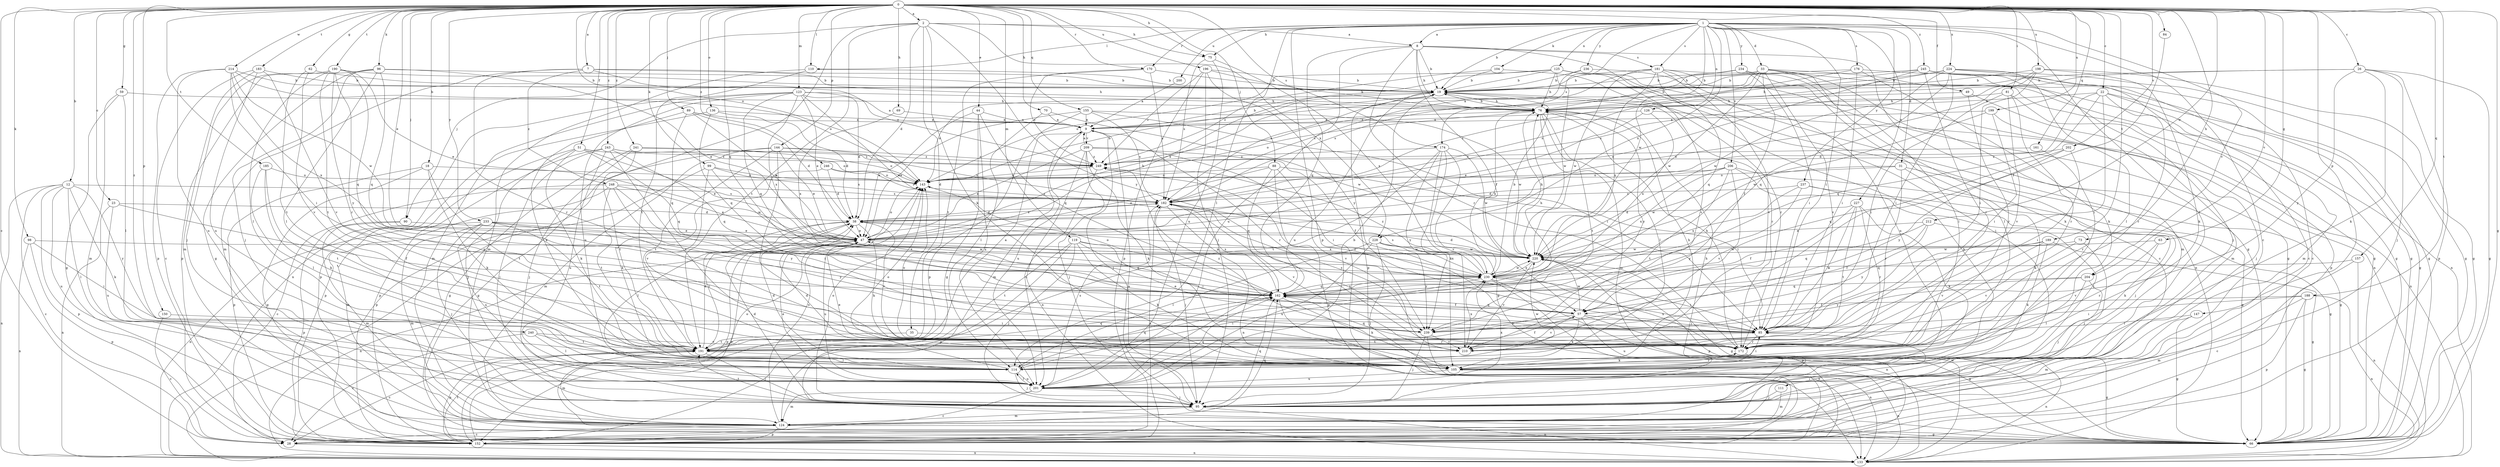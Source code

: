 strict digraph  {
0;
1;
2;
7;
8;
9;
12;
18;
19;
22;
23;
26;
28;
31;
33;
35;
38;
44;
47;
49;
51;
57;
59;
62;
63;
66;
69;
70;
73;
75;
76;
81;
84;
85;
88;
89;
90;
95;
96;
98;
99;
104;
105;
110;
111;
114;
119;
123;
124;
125;
126;
133;
136;
143;
144;
147;
150;
152;
155;
157;
161;
162;
170;
172;
174;
176;
181;
182;
183;
185;
188;
189;
190;
191;
196;
198;
199;
200;
201;
202;
204;
206;
209;
210;
212;
214;
220;
224;
227;
228;
230;
233;
234;
236;
237;
239;
240;
241;
243;
245;
246;
248;
249;
0 -> 2  [label=a];
0 -> 7  [label=a];
0 -> 12  [label=b];
0 -> 18  [label=b];
0 -> 22  [label=c];
0 -> 23  [label=c];
0 -> 26  [label=c];
0 -> 28  [label=c];
0 -> 44  [label=e];
0 -> 47  [label=e];
0 -> 49  [label=f];
0 -> 51  [label=f];
0 -> 59  [label=g];
0 -> 62  [label=g];
0 -> 63  [label=g];
0 -> 66  [label=g];
0 -> 69  [label=h];
0 -> 70  [label=h];
0 -> 73  [label=h];
0 -> 75  [label=h];
0 -> 81  [label=i];
0 -> 84  [label=i];
0 -> 88  [label=j];
0 -> 89  [label=j];
0 -> 90  [label=j];
0 -> 96  [label=k];
0 -> 98  [label=k];
0 -> 99  [label=k];
0 -> 110  [label=l];
0 -> 119  [label=m];
0 -> 123  [label=m];
0 -> 136  [label=o];
0 -> 143  [label=o];
0 -> 144  [label=p];
0 -> 147  [label=p];
0 -> 150  [label=p];
0 -> 155  [label=q];
0 -> 157  [label=q];
0 -> 161  [label=q];
0 -> 162  [label=q];
0 -> 170  [label=r];
0 -> 174  [label=s];
0 -> 183  [label=t];
0 -> 185  [label=t];
0 -> 188  [label=t];
0 -> 189  [label=t];
0 -> 190  [label=t];
0 -> 196  [label=u];
0 -> 198  [label=u];
0 -> 199  [label=u];
0 -> 202  [label=v];
0 -> 204  [label=v];
0 -> 212  [label=w];
0 -> 214  [label=w];
0 -> 224  [label=x];
0 -> 233  [label=y];
0 -> 240  [label=z];
0 -> 241  [label=z];
0 -> 243  [label=z];
0 -> 245  [label=z];
0 -> 246  [label=z];
1 -> 8  [label=a];
1 -> 19  [label=b];
1 -> 28  [label=c];
1 -> 31  [label=d];
1 -> 33  [label=d];
1 -> 75  [label=h];
1 -> 85  [label=i];
1 -> 104  [label=k];
1 -> 110  [label=l];
1 -> 111  [label=l];
1 -> 114  [label=l];
1 -> 125  [label=n];
1 -> 126  [label=n];
1 -> 152  [label=p];
1 -> 170  [label=r];
1 -> 174  [label=s];
1 -> 176  [label=s];
1 -> 181  [label=s];
1 -> 200  [label=u];
1 -> 204  [label=v];
1 -> 206  [label=v];
1 -> 220  [label=w];
1 -> 227  [label=x];
1 -> 228  [label=x];
1 -> 234  [label=y];
1 -> 236  [label=y];
1 -> 237  [label=y];
2 -> 8  [label=a];
2 -> 35  [label=d];
2 -> 38  [label=d];
2 -> 75  [label=h];
2 -> 90  [label=j];
2 -> 105  [label=k];
2 -> 133  [label=n];
2 -> 191  [label=t];
2 -> 228  [label=x];
2 -> 239  [label=y];
7 -> 19  [label=b];
7 -> 76  [label=h];
7 -> 124  [label=m];
7 -> 172  [label=r];
7 -> 248  [label=z];
7 -> 249  [label=z];
8 -> 19  [label=b];
8 -> 57  [label=f];
8 -> 66  [label=g];
8 -> 76  [label=h];
8 -> 95  [label=j];
8 -> 162  [label=q];
8 -> 172  [label=r];
8 -> 181  [label=s];
8 -> 201  [label=u];
9 -> 19  [label=b];
9 -> 95  [label=j];
9 -> 124  [label=m];
9 -> 172  [label=r];
9 -> 201  [label=u];
9 -> 209  [label=v];
12 -> 28  [label=c];
12 -> 105  [label=k];
12 -> 114  [label=l];
12 -> 133  [label=n];
12 -> 152  [label=p];
12 -> 182  [label=s];
12 -> 201  [label=u];
12 -> 239  [label=y];
18 -> 66  [label=g];
18 -> 105  [label=k];
18 -> 143  [label=o];
18 -> 152  [label=p];
18 -> 191  [label=t];
19 -> 76  [label=h];
19 -> 143  [label=o];
19 -> 152  [label=p];
19 -> 172  [label=r];
19 -> 201  [label=u];
22 -> 38  [label=d];
22 -> 66  [label=g];
22 -> 76  [label=h];
22 -> 85  [label=i];
22 -> 124  [label=m];
22 -> 162  [label=q];
22 -> 172  [label=r];
23 -> 38  [label=d];
23 -> 57  [label=f];
23 -> 133  [label=n];
23 -> 201  [label=u];
26 -> 9  [label=a];
26 -> 19  [label=b];
26 -> 66  [label=g];
26 -> 95  [label=j];
26 -> 105  [label=k];
26 -> 152  [label=p];
26 -> 239  [label=y];
28 -> 133  [label=n];
31 -> 66  [label=g];
31 -> 105  [label=k];
31 -> 143  [label=o];
31 -> 172  [label=r];
31 -> 220  [label=w];
33 -> 19  [label=b];
33 -> 57  [label=f];
33 -> 66  [label=g];
33 -> 114  [label=l];
33 -> 124  [label=m];
33 -> 133  [label=n];
33 -> 182  [label=s];
33 -> 210  [label=v];
33 -> 220  [label=w];
33 -> 249  [label=z];
35 -> 172  [label=r];
35 -> 191  [label=t];
38 -> 47  [label=e];
38 -> 105  [label=k];
38 -> 114  [label=l];
38 -> 182  [label=s];
38 -> 191  [label=t];
38 -> 210  [label=v];
38 -> 230  [label=x];
44 -> 9  [label=a];
44 -> 47  [label=e];
44 -> 66  [label=g];
44 -> 162  [label=q];
44 -> 201  [label=u];
47 -> 19  [label=b];
47 -> 133  [label=n];
47 -> 143  [label=o];
47 -> 152  [label=p];
47 -> 201  [label=u];
47 -> 220  [label=w];
49 -> 76  [label=h];
49 -> 124  [label=m];
49 -> 172  [label=r];
51 -> 47  [label=e];
51 -> 95  [label=j];
51 -> 105  [label=k];
51 -> 152  [label=p];
51 -> 162  [label=q];
51 -> 249  [label=z];
57 -> 66  [label=g];
57 -> 85  [label=i];
57 -> 105  [label=k];
57 -> 162  [label=q];
57 -> 201  [label=u];
57 -> 210  [label=v];
57 -> 220  [label=w];
57 -> 239  [label=y];
59 -> 66  [label=g];
59 -> 76  [label=h];
59 -> 114  [label=l];
59 -> 124  [label=m];
62 -> 19  [label=b];
62 -> 191  [label=t];
62 -> 210  [label=v];
63 -> 172  [label=r];
63 -> 210  [label=v];
63 -> 220  [label=w];
66 -> 9  [label=a];
66 -> 47  [label=e];
69 -> 9  [label=a];
69 -> 230  [label=x];
70 -> 9  [label=a];
70 -> 114  [label=l];
70 -> 220  [label=w];
73 -> 95  [label=j];
73 -> 210  [label=v];
73 -> 220  [label=w];
75 -> 182  [label=s];
75 -> 201  [label=u];
75 -> 230  [label=x];
76 -> 9  [label=a];
76 -> 19  [label=b];
76 -> 114  [label=l];
76 -> 124  [label=m];
76 -> 143  [label=o];
76 -> 191  [label=t];
76 -> 239  [label=y];
81 -> 76  [label=h];
81 -> 85  [label=i];
81 -> 152  [label=p];
81 -> 172  [label=r];
81 -> 210  [label=v];
84 -> 57  [label=f];
85 -> 47  [label=e];
85 -> 172  [label=r];
85 -> 191  [label=t];
85 -> 249  [label=z];
88 -> 47  [label=e];
88 -> 85  [label=i];
88 -> 143  [label=o];
88 -> 152  [label=p];
88 -> 162  [label=q];
88 -> 210  [label=v];
89 -> 9  [label=a];
89 -> 38  [label=d];
89 -> 47  [label=e];
89 -> 105  [label=k];
89 -> 162  [label=q];
90 -> 47  [label=e];
90 -> 124  [label=m];
90 -> 152  [label=p];
95 -> 19  [label=b];
95 -> 38  [label=d];
95 -> 76  [label=h];
95 -> 124  [label=m];
95 -> 133  [label=n];
95 -> 143  [label=o];
95 -> 162  [label=q];
95 -> 191  [label=t];
96 -> 19  [label=b];
96 -> 47  [label=e];
96 -> 66  [label=g];
96 -> 95  [label=j];
96 -> 114  [label=l];
96 -> 152  [label=p];
96 -> 162  [label=q];
98 -> 85  [label=i];
98 -> 133  [label=n];
98 -> 152  [label=p];
98 -> 220  [label=w];
99 -> 143  [label=o];
99 -> 152  [label=p];
99 -> 182  [label=s];
99 -> 210  [label=v];
99 -> 220  [label=w];
104 -> 19  [label=b];
104 -> 172  [label=r];
104 -> 249  [label=z];
105 -> 38  [label=d];
105 -> 47  [label=e];
105 -> 76  [label=h];
105 -> 85  [label=i];
105 -> 133  [label=n];
105 -> 172  [label=r];
105 -> 201  [label=u];
110 -> 19  [label=b];
110 -> 124  [label=m];
110 -> 191  [label=t];
111 -> 95  [label=j];
111 -> 124  [label=m];
114 -> 38  [label=d];
114 -> 95  [label=j];
114 -> 143  [label=o];
114 -> 162  [label=q];
114 -> 201  [label=u];
114 -> 220  [label=w];
119 -> 85  [label=i];
119 -> 95  [label=j];
119 -> 105  [label=k];
119 -> 152  [label=p];
119 -> 162  [label=q];
119 -> 191  [label=t];
119 -> 220  [label=w];
123 -> 9  [label=a];
123 -> 38  [label=d];
123 -> 47  [label=e];
123 -> 76  [label=h];
123 -> 124  [label=m];
123 -> 133  [label=n];
123 -> 162  [label=q];
123 -> 201  [label=u];
123 -> 220  [label=w];
123 -> 230  [label=x];
124 -> 28  [label=c];
124 -> 66  [label=g];
124 -> 85  [label=i];
124 -> 143  [label=o];
124 -> 152  [label=p];
124 -> 162  [label=q];
125 -> 19  [label=b];
125 -> 28  [label=c];
125 -> 47  [label=e];
125 -> 76  [label=h];
125 -> 133  [label=n];
125 -> 143  [label=o];
125 -> 210  [label=v];
125 -> 220  [label=w];
126 -> 9  [label=a];
126 -> 47  [label=e];
126 -> 133  [label=n];
126 -> 230  [label=x];
133 -> 220  [label=w];
136 -> 9  [label=a];
136 -> 38  [label=d];
136 -> 152  [label=p];
136 -> 162  [label=q];
143 -> 19  [label=b];
143 -> 182  [label=s];
144 -> 47  [label=e];
144 -> 66  [label=g];
144 -> 124  [label=m];
144 -> 182  [label=s];
144 -> 191  [label=t];
144 -> 210  [label=v];
144 -> 249  [label=z];
147 -> 66  [label=g];
147 -> 85  [label=i];
147 -> 124  [label=m];
150 -> 28  [label=c];
150 -> 85  [label=i];
152 -> 133  [label=n];
152 -> 143  [label=o];
152 -> 182  [label=s];
152 -> 191  [label=t];
155 -> 9  [label=a];
155 -> 47  [label=e];
155 -> 85  [label=i];
155 -> 152  [label=p];
155 -> 182  [label=s];
155 -> 220  [label=w];
157 -> 28  [label=c];
157 -> 133  [label=n];
157 -> 230  [label=x];
161 -> 172  [label=r];
161 -> 249  [label=z];
162 -> 57  [label=f];
162 -> 76  [label=h];
162 -> 105  [label=k];
162 -> 133  [label=n];
162 -> 143  [label=o];
162 -> 182  [label=s];
162 -> 230  [label=x];
170 -> 19  [label=b];
170 -> 182  [label=s];
170 -> 191  [label=t];
170 -> 249  [label=z];
172 -> 66  [label=g];
172 -> 76  [label=h];
172 -> 105  [label=k];
172 -> 133  [label=n];
172 -> 143  [label=o];
172 -> 162  [label=q];
172 -> 230  [label=x];
172 -> 249  [label=z];
174 -> 66  [label=g];
174 -> 105  [label=k];
174 -> 191  [label=t];
174 -> 210  [label=v];
174 -> 220  [label=w];
174 -> 239  [label=y];
174 -> 249  [label=z];
176 -> 19  [label=b];
176 -> 66  [label=g];
176 -> 85  [label=i];
176 -> 105  [label=k];
176 -> 182  [label=s];
181 -> 19  [label=b];
181 -> 66  [label=g];
181 -> 133  [label=n];
181 -> 162  [label=q];
181 -> 182  [label=s];
181 -> 201  [label=u];
181 -> 210  [label=v];
181 -> 220  [label=w];
181 -> 230  [label=x];
182 -> 38  [label=d];
182 -> 95  [label=j];
182 -> 133  [label=n];
182 -> 210  [label=v];
183 -> 19  [label=b];
183 -> 28  [label=c];
183 -> 124  [label=m];
183 -> 201  [label=u];
183 -> 210  [label=v];
185 -> 105  [label=k];
185 -> 114  [label=l];
185 -> 143  [label=o];
185 -> 191  [label=t];
188 -> 57  [label=f];
188 -> 66  [label=g];
188 -> 85  [label=i];
188 -> 124  [label=m];
188 -> 133  [label=n];
188 -> 152  [label=p];
189 -> 66  [label=g];
189 -> 105  [label=k];
189 -> 162  [label=q];
189 -> 210  [label=v];
189 -> 220  [label=w];
190 -> 19  [label=b];
190 -> 47  [label=e];
190 -> 95  [label=j];
190 -> 114  [label=l];
190 -> 162  [label=q];
190 -> 172  [label=r];
190 -> 191  [label=t];
190 -> 239  [label=y];
191 -> 9  [label=a];
191 -> 28  [label=c];
191 -> 38  [label=d];
191 -> 57  [label=f];
191 -> 95  [label=j];
191 -> 114  [label=l];
191 -> 124  [label=m];
191 -> 152  [label=p];
191 -> 162  [label=q];
196 -> 19  [label=b];
196 -> 76  [label=h];
196 -> 95  [label=j];
196 -> 152  [label=p];
196 -> 239  [label=y];
196 -> 249  [label=z];
198 -> 19  [label=b];
198 -> 47  [label=e];
198 -> 66  [label=g];
198 -> 85  [label=i];
198 -> 105  [label=k];
198 -> 182  [label=s];
199 -> 9  [label=a];
199 -> 85  [label=i];
199 -> 95  [label=j];
199 -> 220  [label=w];
200 -> 9  [label=a];
201 -> 19  [label=b];
201 -> 28  [label=c];
201 -> 47  [label=e];
201 -> 95  [label=j];
201 -> 114  [label=l];
201 -> 124  [label=m];
201 -> 162  [label=q];
201 -> 182  [label=s];
201 -> 230  [label=x];
202 -> 85  [label=i];
202 -> 162  [label=q];
202 -> 239  [label=y];
202 -> 249  [label=z];
204 -> 95  [label=j];
204 -> 114  [label=l];
204 -> 162  [label=q];
204 -> 239  [label=y];
206 -> 38  [label=d];
206 -> 66  [label=g];
206 -> 95  [label=j];
206 -> 143  [label=o];
206 -> 191  [label=t];
206 -> 210  [label=v];
206 -> 230  [label=x];
209 -> 9  [label=a];
209 -> 47  [label=e];
209 -> 57  [label=f];
209 -> 85  [label=i];
209 -> 95  [label=j];
209 -> 105  [label=k];
209 -> 133  [label=n];
209 -> 249  [label=z];
210 -> 230  [label=x];
212 -> 47  [label=e];
212 -> 57  [label=f];
212 -> 105  [label=k];
212 -> 162  [label=q];
212 -> 239  [label=y];
214 -> 19  [label=b];
214 -> 85  [label=i];
214 -> 143  [label=o];
214 -> 152  [label=p];
214 -> 201  [label=u];
214 -> 220  [label=w];
214 -> 230  [label=x];
220 -> 38  [label=d];
220 -> 66  [label=g];
220 -> 76  [label=h];
220 -> 152  [label=p];
220 -> 210  [label=v];
220 -> 230  [label=x];
224 -> 19  [label=b];
224 -> 28  [label=c];
224 -> 66  [label=g];
224 -> 85  [label=i];
224 -> 114  [label=l];
224 -> 162  [label=q];
224 -> 182  [label=s];
224 -> 220  [label=w];
227 -> 38  [label=d];
227 -> 57  [label=f];
227 -> 85  [label=i];
227 -> 105  [label=k];
227 -> 172  [label=r];
227 -> 191  [label=t];
228 -> 95  [label=j];
228 -> 114  [label=l];
228 -> 201  [label=u];
228 -> 220  [label=w];
228 -> 230  [label=x];
228 -> 239  [label=y];
230 -> 19  [label=b];
230 -> 76  [label=h];
230 -> 85  [label=i];
230 -> 114  [label=l];
230 -> 133  [label=n];
230 -> 152  [label=p];
230 -> 162  [label=q];
230 -> 182  [label=s];
230 -> 220  [label=w];
230 -> 249  [label=z];
233 -> 47  [label=e];
233 -> 95  [label=j];
233 -> 124  [label=m];
233 -> 133  [label=n];
233 -> 191  [label=t];
233 -> 201  [label=u];
233 -> 230  [label=x];
233 -> 239  [label=y];
234 -> 19  [label=b];
234 -> 76  [label=h];
234 -> 85  [label=i];
234 -> 105  [label=k];
234 -> 114  [label=l];
236 -> 19  [label=b];
236 -> 66  [label=g];
236 -> 182  [label=s];
237 -> 66  [label=g];
237 -> 95  [label=j];
237 -> 182  [label=s];
237 -> 230  [label=x];
237 -> 239  [label=y];
239 -> 95  [label=j];
239 -> 133  [label=n];
239 -> 182  [label=s];
239 -> 210  [label=v];
240 -> 28  [label=c];
240 -> 114  [label=l];
240 -> 191  [label=t];
240 -> 210  [label=v];
241 -> 66  [label=g];
241 -> 95  [label=j];
241 -> 143  [label=o];
241 -> 191  [label=t];
241 -> 249  [label=z];
243 -> 95  [label=j];
243 -> 143  [label=o];
243 -> 152  [label=p];
243 -> 162  [label=q];
243 -> 201  [label=u];
243 -> 210  [label=v];
243 -> 249  [label=z];
245 -> 19  [label=b];
245 -> 28  [label=c];
245 -> 47  [label=e];
245 -> 66  [label=g];
245 -> 76  [label=h];
245 -> 95  [label=j];
245 -> 172  [label=r];
246 -> 38  [label=d];
246 -> 105  [label=k];
246 -> 143  [label=o];
246 -> 182  [label=s];
248 -> 28  [label=c];
248 -> 47  [label=e];
248 -> 85  [label=i];
248 -> 124  [label=m];
248 -> 182  [label=s];
248 -> 191  [label=t];
248 -> 239  [label=y];
249 -> 143  [label=o];
249 -> 201  [label=u];
}
